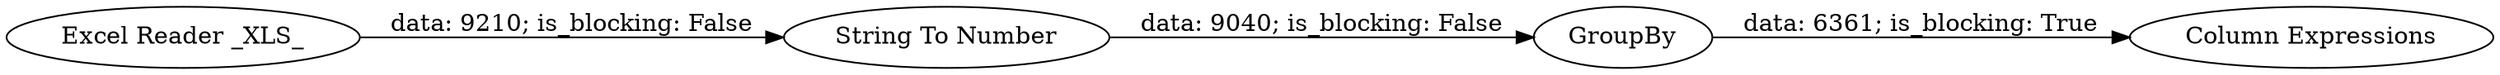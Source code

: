 digraph {
	"-7419292152405120114_43" [label="Excel Reader _XLS_"]
	"-7419292152405120114_42" [label=GroupBy]
	"-7419292152405120114_44" [label="String To Number"]
	"-7419292152405120114_41" [label="Column Expressions"]
	"-7419292152405120114_42" -> "-7419292152405120114_41" [label="data: 6361; is_blocking: True"]
	"-7419292152405120114_44" -> "-7419292152405120114_42" [label="data: 9040; is_blocking: False"]
	"-7419292152405120114_43" -> "-7419292152405120114_44" [label="data: 9210; is_blocking: False"]
	rankdir=LR
}
